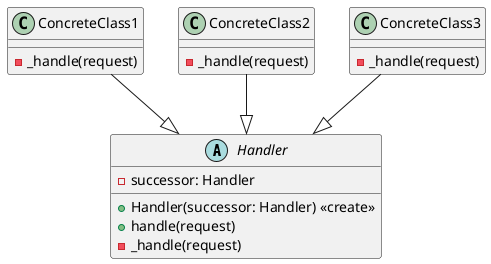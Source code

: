 @startuml
abstract class Handler{
    - successor: Handler
    + Handler(successor: Handler) <<create>>
    + handle(request)
    - _handle(request)
}

class ConcreteClass1{
    - _handle(request)
}
class ConcreteClass2{
    - _handle(request)
}
class ConcreteClass3{
    - _handle(request)
}

ConcreteClass1 --|> Handler
ConcreteClass2 --|> Handler
ConcreteClass3 --|> Handler
@enduml